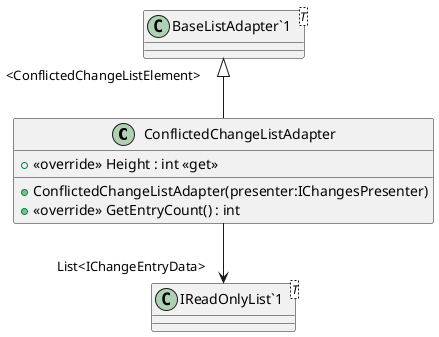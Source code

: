 @startuml
class ConflictedChangeListAdapter {
    + ConflictedChangeListAdapter(presenter:IChangesPresenter)
    + <<override>> Height : int <<get>>
    + <<override>> GetEntryCount() : int
}
class "BaseListAdapter`1"<T> {
}
class "IReadOnlyList`1"<T> {
}
"BaseListAdapter`1" "<ConflictedChangeListElement>" <|-- ConflictedChangeListAdapter
ConflictedChangeListAdapter --> "List<IChangeEntryData>" "IReadOnlyList`1"
@enduml

